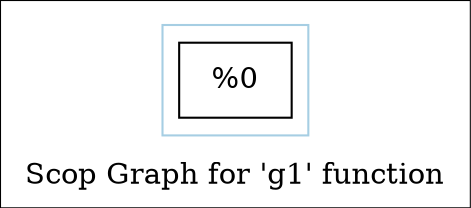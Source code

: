 digraph "Scop Graph for 'g1' function" {
	label="Scop Graph for 'g1' function";

	Node0x1afd450 [shape=record,label="{%0}"];
	colorscheme = "paired12"
        subgraph cluster_0x1aceed0 {
          label = "";
          style = solid;
          color = 1
          Node0x1afd450;
        }
}
